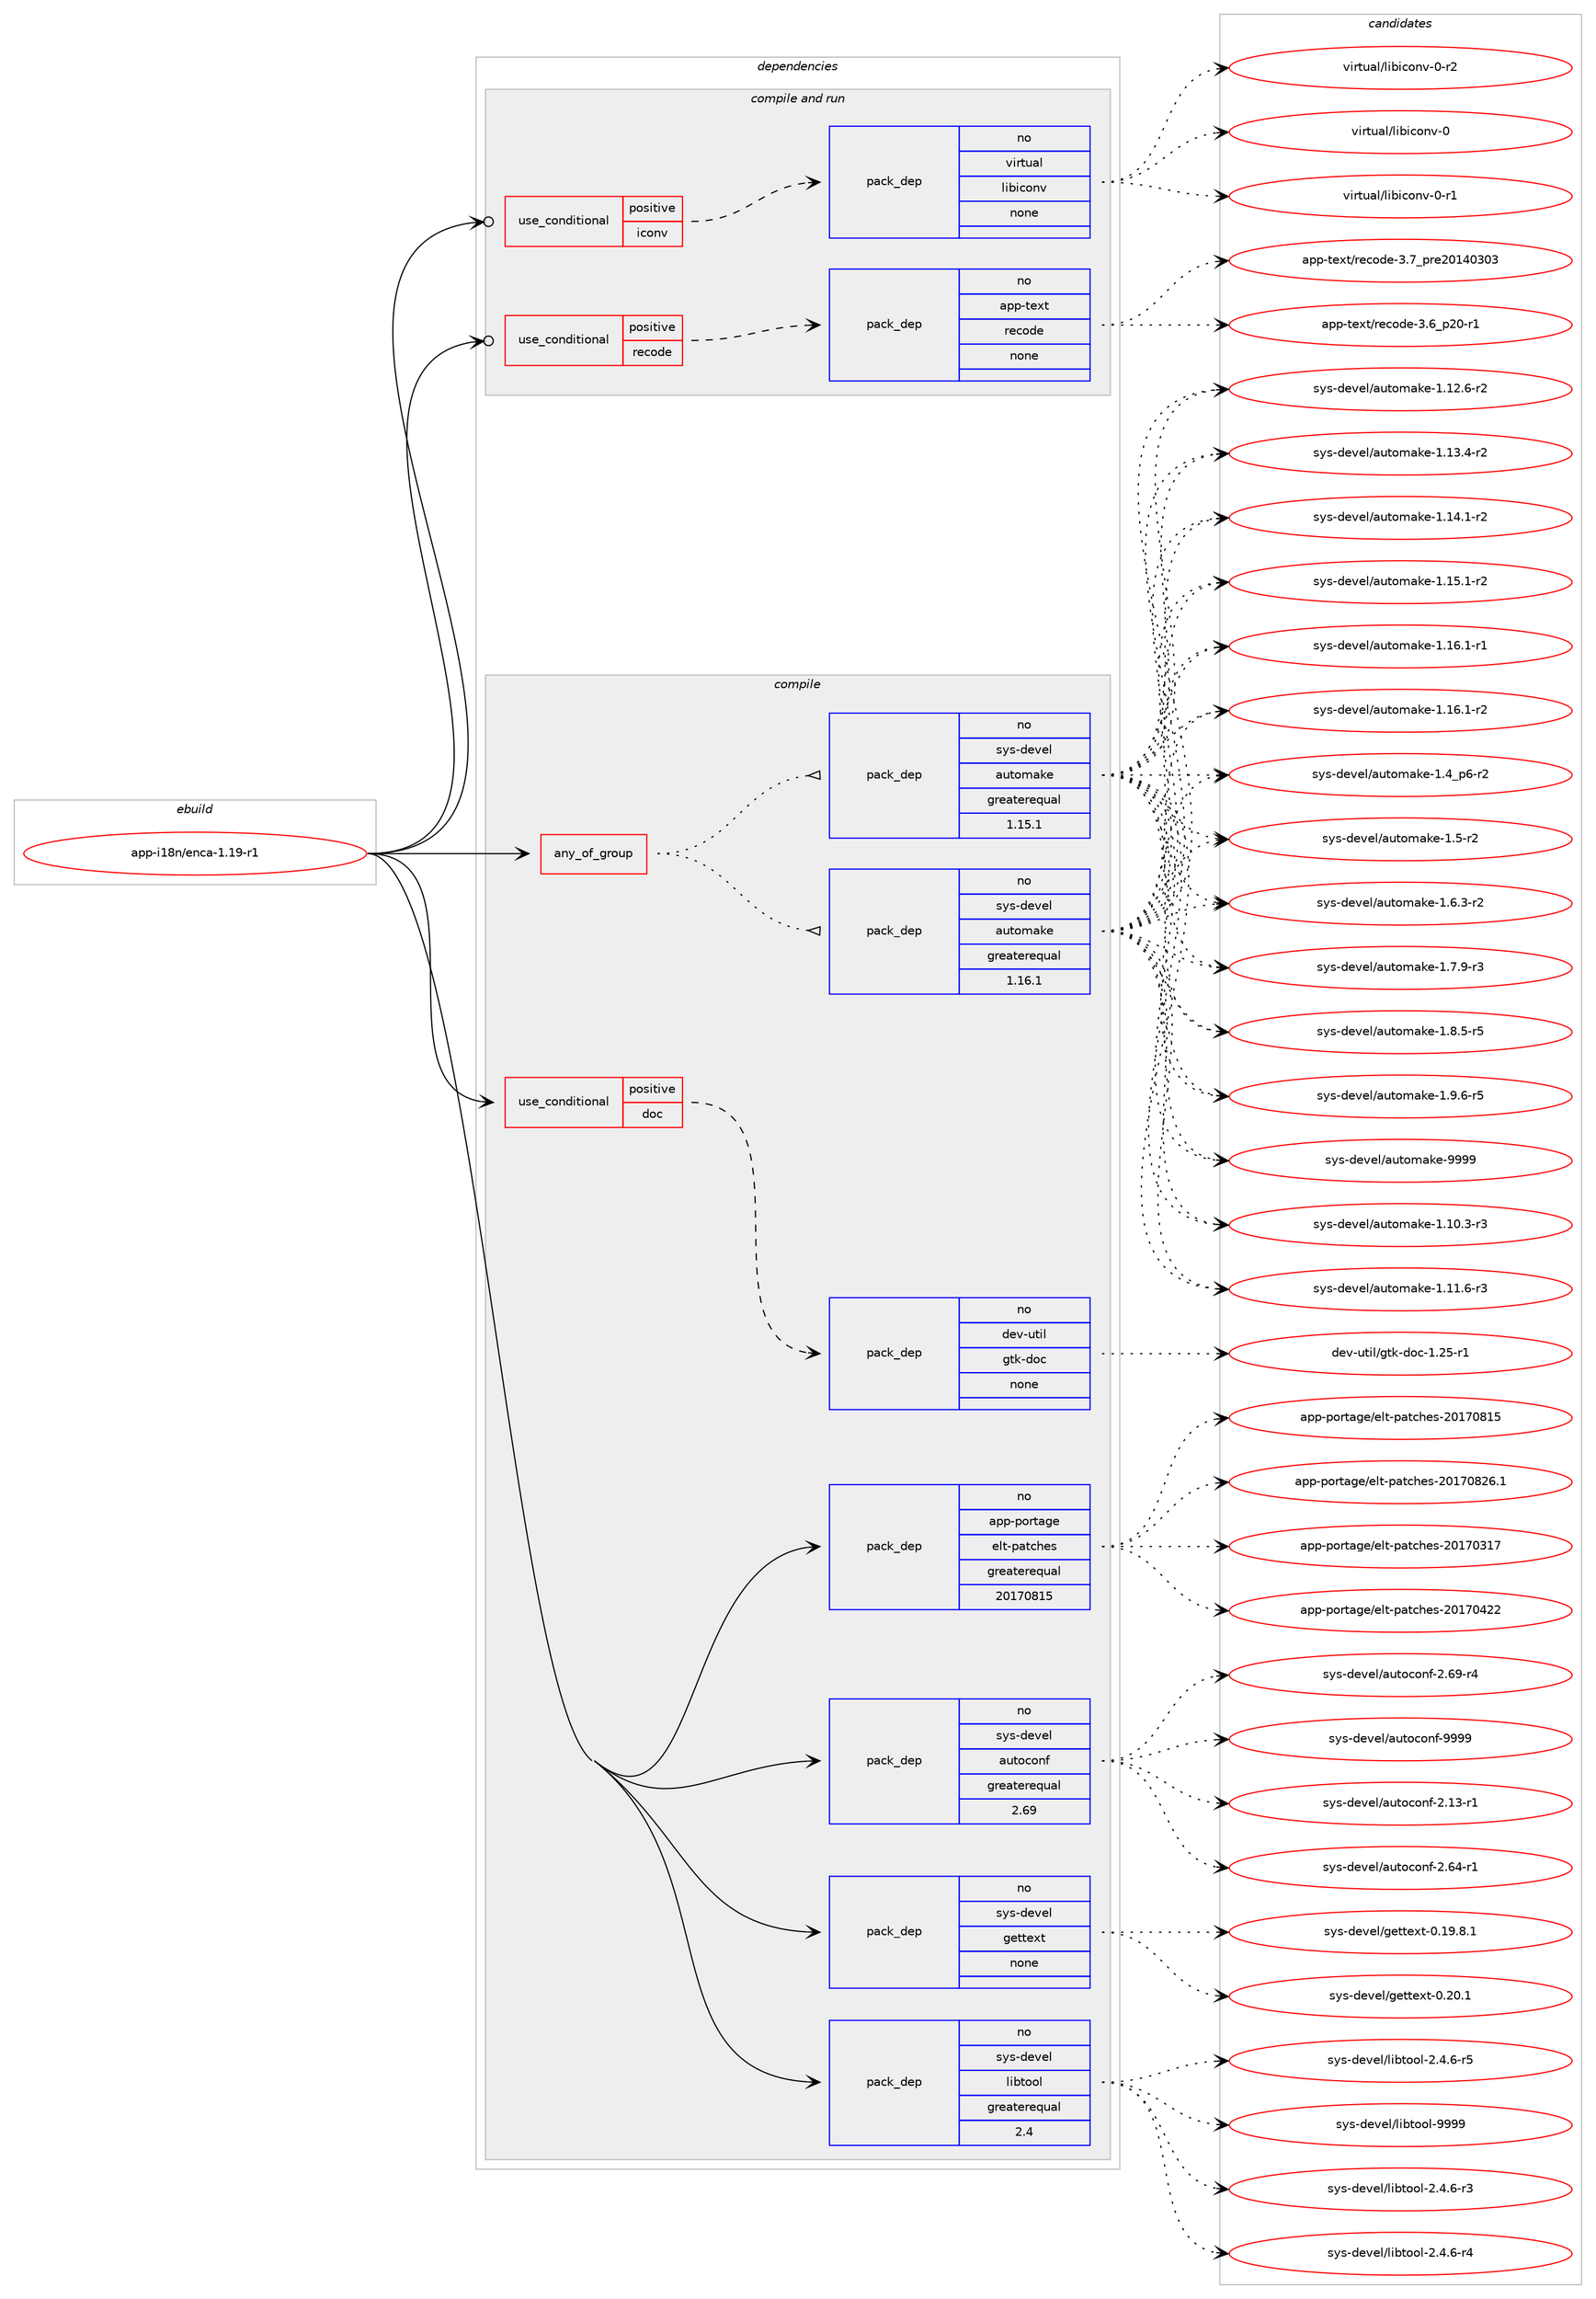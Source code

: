 digraph prolog {

# *************
# Graph options
# *************

newrank=true;
concentrate=true;
compound=true;
graph [rankdir=LR,fontname=Helvetica,fontsize=10,ranksep=1.5];#, ranksep=2.5, nodesep=0.2];
edge  [arrowhead=vee];
node  [fontname=Helvetica,fontsize=10];

# **********
# The ebuild
# **********

subgraph cluster_leftcol {
color=gray;
rank=same;
label=<<i>ebuild</i>>;
id [label="app-i18n/enca-1.19-r1", color=red, width=4, href="../app-i18n/enca-1.19-r1.svg"];
}

# ****************
# The dependencies
# ****************

subgraph cluster_midcol {
color=gray;
label=<<i>dependencies</i>>;
subgraph cluster_compile {
fillcolor="#eeeeee";
style=filled;
label=<<i>compile</i>>;
subgraph any8586 {
dependency494150 [label=<<TABLE BORDER="0" CELLBORDER="1" CELLSPACING="0" CELLPADDING="4"><TR><TD CELLPADDING="10">any_of_group</TD></TR></TABLE>>, shape=none, color=red];subgraph pack367087 {
dependency494151 [label=<<TABLE BORDER="0" CELLBORDER="1" CELLSPACING="0" CELLPADDING="4" WIDTH="220"><TR><TD ROWSPAN="6" CELLPADDING="30">pack_dep</TD></TR><TR><TD WIDTH="110">no</TD></TR><TR><TD>sys-devel</TD></TR><TR><TD>automake</TD></TR><TR><TD>greaterequal</TD></TR><TR><TD>1.16.1</TD></TR></TABLE>>, shape=none, color=blue];
}
dependency494150:e -> dependency494151:w [weight=20,style="dotted",arrowhead="oinv"];
subgraph pack367088 {
dependency494152 [label=<<TABLE BORDER="0" CELLBORDER="1" CELLSPACING="0" CELLPADDING="4" WIDTH="220"><TR><TD ROWSPAN="6" CELLPADDING="30">pack_dep</TD></TR><TR><TD WIDTH="110">no</TD></TR><TR><TD>sys-devel</TD></TR><TR><TD>automake</TD></TR><TR><TD>greaterequal</TD></TR><TR><TD>1.15.1</TD></TR></TABLE>>, shape=none, color=blue];
}
dependency494150:e -> dependency494152:w [weight=20,style="dotted",arrowhead="oinv"];
}
id:e -> dependency494150:w [weight=20,style="solid",arrowhead="vee"];
subgraph cond118165 {
dependency494153 [label=<<TABLE BORDER="0" CELLBORDER="1" CELLSPACING="0" CELLPADDING="4"><TR><TD ROWSPAN="3" CELLPADDING="10">use_conditional</TD></TR><TR><TD>positive</TD></TR><TR><TD>doc</TD></TR></TABLE>>, shape=none, color=red];
subgraph pack367089 {
dependency494154 [label=<<TABLE BORDER="0" CELLBORDER="1" CELLSPACING="0" CELLPADDING="4" WIDTH="220"><TR><TD ROWSPAN="6" CELLPADDING="30">pack_dep</TD></TR><TR><TD WIDTH="110">no</TD></TR><TR><TD>dev-util</TD></TR><TR><TD>gtk-doc</TD></TR><TR><TD>none</TD></TR><TR><TD></TD></TR></TABLE>>, shape=none, color=blue];
}
dependency494153:e -> dependency494154:w [weight=20,style="dashed",arrowhead="vee"];
}
id:e -> dependency494153:w [weight=20,style="solid",arrowhead="vee"];
subgraph pack367090 {
dependency494155 [label=<<TABLE BORDER="0" CELLBORDER="1" CELLSPACING="0" CELLPADDING="4" WIDTH="220"><TR><TD ROWSPAN="6" CELLPADDING="30">pack_dep</TD></TR><TR><TD WIDTH="110">no</TD></TR><TR><TD>app-portage</TD></TR><TR><TD>elt-patches</TD></TR><TR><TD>greaterequal</TD></TR><TR><TD>20170815</TD></TR></TABLE>>, shape=none, color=blue];
}
id:e -> dependency494155:w [weight=20,style="solid",arrowhead="vee"];
subgraph pack367091 {
dependency494156 [label=<<TABLE BORDER="0" CELLBORDER="1" CELLSPACING="0" CELLPADDING="4" WIDTH="220"><TR><TD ROWSPAN="6" CELLPADDING="30">pack_dep</TD></TR><TR><TD WIDTH="110">no</TD></TR><TR><TD>sys-devel</TD></TR><TR><TD>autoconf</TD></TR><TR><TD>greaterequal</TD></TR><TR><TD>2.69</TD></TR></TABLE>>, shape=none, color=blue];
}
id:e -> dependency494156:w [weight=20,style="solid",arrowhead="vee"];
subgraph pack367092 {
dependency494157 [label=<<TABLE BORDER="0" CELLBORDER="1" CELLSPACING="0" CELLPADDING="4" WIDTH="220"><TR><TD ROWSPAN="6" CELLPADDING="30">pack_dep</TD></TR><TR><TD WIDTH="110">no</TD></TR><TR><TD>sys-devel</TD></TR><TR><TD>gettext</TD></TR><TR><TD>none</TD></TR><TR><TD></TD></TR></TABLE>>, shape=none, color=blue];
}
id:e -> dependency494157:w [weight=20,style="solid",arrowhead="vee"];
subgraph pack367093 {
dependency494158 [label=<<TABLE BORDER="0" CELLBORDER="1" CELLSPACING="0" CELLPADDING="4" WIDTH="220"><TR><TD ROWSPAN="6" CELLPADDING="30">pack_dep</TD></TR><TR><TD WIDTH="110">no</TD></TR><TR><TD>sys-devel</TD></TR><TR><TD>libtool</TD></TR><TR><TD>greaterequal</TD></TR><TR><TD>2.4</TD></TR></TABLE>>, shape=none, color=blue];
}
id:e -> dependency494158:w [weight=20,style="solid",arrowhead="vee"];
}
subgraph cluster_compileandrun {
fillcolor="#eeeeee";
style=filled;
label=<<i>compile and run</i>>;
subgraph cond118166 {
dependency494159 [label=<<TABLE BORDER="0" CELLBORDER="1" CELLSPACING="0" CELLPADDING="4"><TR><TD ROWSPAN="3" CELLPADDING="10">use_conditional</TD></TR><TR><TD>positive</TD></TR><TR><TD>iconv</TD></TR></TABLE>>, shape=none, color=red];
subgraph pack367094 {
dependency494160 [label=<<TABLE BORDER="0" CELLBORDER="1" CELLSPACING="0" CELLPADDING="4" WIDTH="220"><TR><TD ROWSPAN="6" CELLPADDING="30">pack_dep</TD></TR><TR><TD WIDTH="110">no</TD></TR><TR><TD>virtual</TD></TR><TR><TD>libiconv</TD></TR><TR><TD>none</TD></TR><TR><TD></TD></TR></TABLE>>, shape=none, color=blue];
}
dependency494159:e -> dependency494160:w [weight=20,style="dashed",arrowhead="vee"];
}
id:e -> dependency494159:w [weight=20,style="solid",arrowhead="odotvee"];
subgraph cond118167 {
dependency494161 [label=<<TABLE BORDER="0" CELLBORDER="1" CELLSPACING="0" CELLPADDING="4"><TR><TD ROWSPAN="3" CELLPADDING="10">use_conditional</TD></TR><TR><TD>positive</TD></TR><TR><TD>recode</TD></TR></TABLE>>, shape=none, color=red];
subgraph pack367095 {
dependency494162 [label=<<TABLE BORDER="0" CELLBORDER="1" CELLSPACING="0" CELLPADDING="4" WIDTH="220"><TR><TD ROWSPAN="6" CELLPADDING="30">pack_dep</TD></TR><TR><TD WIDTH="110">no</TD></TR><TR><TD>app-text</TD></TR><TR><TD>recode</TD></TR><TR><TD>none</TD></TR><TR><TD></TD></TR></TABLE>>, shape=none, color=blue];
}
dependency494161:e -> dependency494162:w [weight=20,style="dashed",arrowhead="vee"];
}
id:e -> dependency494161:w [weight=20,style="solid",arrowhead="odotvee"];
}
subgraph cluster_run {
fillcolor="#eeeeee";
style=filled;
label=<<i>run</i>>;
}
}

# **************
# The candidates
# **************

subgraph cluster_choices {
rank=same;
color=gray;
label=<<i>candidates</i>>;

subgraph choice367087 {
color=black;
nodesep=1;
choice11512111545100101118101108479711711611110997107101454946494846514511451 [label="sys-devel/automake-1.10.3-r3", color=red, width=4,href="../sys-devel/automake-1.10.3-r3.svg"];
choice11512111545100101118101108479711711611110997107101454946494946544511451 [label="sys-devel/automake-1.11.6-r3", color=red, width=4,href="../sys-devel/automake-1.11.6-r3.svg"];
choice11512111545100101118101108479711711611110997107101454946495046544511450 [label="sys-devel/automake-1.12.6-r2", color=red, width=4,href="../sys-devel/automake-1.12.6-r2.svg"];
choice11512111545100101118101108479711711611110997107101454946495146524511450 [label="sys-devel/automake-1.13.4-r2", color=red, width=4,href="../sys-devel/automake-1.13.4-r2.svg"];
choice11512111545100101118101108479711711611110997107101454946495246494511450 [label="sys-devel/automake-1.14.1-r2", color=red, width=4,href="../sys-devel/automake-1.14.1-r2.svg"];
choice11512111545100101118101108479711711611110997107101454946495346494511450 [label="sys-devel/automake-1.15.1-r2", color=red, width=4,href="../sys-devel/automake-1.15.1-r2.svg"];
choice11512111545100101118101108479711711611110997107101454946495446494511449 [label="sys-devel/automake-1.16.1-r1", color=red, width=4,href="../sys-devel/automake-1.16.1-r1.svg"];
choice11512111545100101118101108479711711611110997107101454946495446494511450 [label="sys-devel/automake-1.16.1-r2", color=red, width=4,href="../sys-devel/automake-1.16.1-r2.svg"];
choice115121115451001011181011084797117116111109971071014549465295112544511450 [label="sys-devel/automake-1.4_p6-r2", color=red, width=4,href="../sys-devel/automake-1.4_p6-r2.svg"];
choice11512111545100101118101108479711711611110997107101454946534511450 [label="sys-devel/automake-1.5-r2", color=red, width=4,href="../sys-devel/automake-1.5-r2.svg"];
choice115121115451001011181011084797117116111109971071014549465446514511450 [label="sys-devel/automake-1.6.3-r2", color=red, width=4,href="../sys-devel/automake-1.6.3-r2.svg"];
choice115121115451001011181011084797117116111109971071014549465546574511451 [label="sys-devel/automake-1.7.9-r3", color=red, width=4,href="../sys-devel/automake-1.7.9-r3.svg"];
choice115121115451001011181011084797117116111109971071014549465646534511453 [label="sys-devel/automake-1.8.5-r5", color=red, width=4,href="../sys-devel/automake-1.8.5-r5.svg"];
choice115121115451001011181011084797117116111109971071014549465746544511453 [label="sys-devel/automake-1.9.6-r5", color=red, width=4,href="../sys-devel/automake-1.9.6-r5.svg"];
choice115121115451001011181011084797117116111109971071014557575757 [label="sys-devel/automake-9999", color=red, width=4,href="../sys-devel/automake-9999.svg"];
dependency494151:e -> choice11512111545100101118101108479711711611110997107101454946494846514511451:w [style=dotted,weight="100"];
dependency494151:e -> choice11512111545100101118101108479711711611110997107101454946494946544511451:w [style=dotted,weight="100"];
dependency494151:e -> choice11512111545100101118101108479711711611110997107101454946495046544511450:w [style=dotted,weight="100"];
dependency494151:e -> choice11512111545100101118101108479711711611110997107101454946495146524511450:w [style=dotted,weight="100"];
dependency494151:e -> choice11512111545100101118101108479711711611110997107101454946495246494511450:w [style=dotted,weight="100"];
dependency494151:e -> choice11512111545100101118101108479711711611110997107101454946495346494511450:w [style=dotted,weight="100"];
dependency494151:e -> choice11512111545100101118101108479711711611110997107101454946495446494511449:w [style=dotted,weight="100"];
dependency494151:e -> choice11512111545100101118101108479711711611110997107101454946495446494511450:w [style=dotted,weight="100"];
dependency494151:e -> choice115121115451001011181011084797117116111109971071014549465295112544511450:w [style=dotted,weight="100"];
dependency494151:e -> choice11512111545100101118101108479711711611110997107101454946534511450:w [style=dotted,weight="100"];
dependency494151:e -> choice115121115451001011181011084797117116111109971071014549465446514511450:w [style=dotted,weight="100"];
dependency494151:e -> choice115121115451001011181011084797117116111109971071014549465546574511451:w [style=dotted,weight="100"];
dependency494151:e -> choice115121115451001011181011084797117116111109971071014549465646534511453:w [style=dotted,weight="100"];
dependency494151:e -> choice115121115451001011181011084797117116111109971071014549465746544511453:w [style=dotted,weight="100"];
dependency494151:e -> choice115121115451001011181011084797117116111109971071014557575757:w [style=dotted,weight="100"];
}
subgraph choice367088 {
color=black;
nodesep=1;
choice11512111545100101118101108479711711611110997107101454946494846514511451 [label="sys-devel/automake-1.10.3-r3", color=red, width=4,href="../sys-devel/automake-1.10.3-r3.svg"];
choice11512111545100101118101108479711711611110997107101454946494946544511451 [label="sys-devel/automake-1.11.6-r3", color=red, width=4,href="../sys-devel/automake-1.11.6-r3.svg"];
choice11512111545100101118101108479711711611110997107101454946495046544511450 [label="sys-devel/automake-1.12.6-r2", color=red, width=4,href="../sys-devel/automake-1.12.6-r2.svg"];
choice11512111545100101118101108479711711611110997107101454946495146524511450 [label="sys-devel/automake-1.13.4-r2", color=red, width=4,href="../sys-devel/automake-1.13.4-r2.svg"];
choice11512111545100101118101108479711711611110997107101454946495246494511450 [label="sys-devel/automake-1.14.1-r2", color=red, width=4,href="../sys-devel/automake-1.14.1-r2.svg"];
choice11512111545100101118101108479711711611110997107101454946495346494511450 [label="sys-devel/automake-1.15.1-r2", color=red, width=4,href="../sys-devel/automake-1.15.1-r2.svg"];
choice11512111545100101118101108479711711611110997107101454946495446494511449 [label="sys-devel/automake-1.16.1-r1", color=red, width=4,href="../sys-devel/automake-1.16.1-r1.svg"];
choice11512111545100101118101108479711711611110997107101454946495446494511450 [label="sys-devel/automake-1.16.1-r2", color=red, width=4,href="../sys-devel/automake-1.16.1-r2.svg"];
choice115121115451001011181011084797117116111109971071014549465295112544511450 [label="sys-devel/automake-1.4_p6-r2", color=red, width=4,href="../sys-devel/automake-1.4_p6-r2.svg"];
choice11512111545100101118101108479711711611110997107101454946534511450 [label="sys-devel/automake-1.5-r2", color=red, width=4,href="../sys-devel/automake-1.5-r2.svg"];
choice115121115451001011181011084797117116111109971071014549465446514511450 [label="sys-devel/automake-1.6.3-r2", color=red, width=4,href="../sys-devel/automake-1.6.3-r2.svg"];
choice115121115451001011181011084797117116111109971071014549465546574511451 [label="sys-devel/automake-1.7.9-r3", color=red, width=4,href="../sys-devel/automake-1.7.9-r3.svg"];
choice115121115451001011181011084797117116111109971071014549465646534511453 [label="sys-devel/automake-1.8.5-r5", color=red, width=4,href="../sys-devel/automake-1.8.5-r5.svg"];
choice115121115451001011181011084797117116111109971071014549465746544511453 [label="sys-devel/automake-1.9.6-r5", color=red, width=4,href="../sys-devel/automake-1.9.6-r5.svg"];
choice115121115451001011181011084797117116111109971071014557575757 [label="sys-devel/automake-9999", color=red, width=4,href="../sys-devel/automake-9999.svg"];
dependency494152:e -> choice11512111545100101118101108479711711611110997107101454946494846514511451:w [style=dotted,weight="100"];
dependency494152:e -> choice11512111545100101118101108479711711611110997107101454946494946544511451:w [style=dotted,weight="100"];
dependency494152:e -> choice11512111545100101118101108479711711611110997107101454946495046544511450:w [style=dotted,weight="100"];
dependency494152:e -> choice11512111545100101118101108479711711611110997107101454946495146524511450:w [style=dotted,weight="100"];
dependency494152:e -> choice11512111545100101118101108479711711611110997107101454946495246494511450:w [style=dotted,weight="100"];
dependency494152:e -> choice11512111545100101118101108479711711611110997107101454946495346494511450:w [style=dotted,weight="100"];
dependency494152:e -> choice11512111545100101118101108479711711611110997107101454946495446494511449:w [style=dotted,weight="100"];
dependency494152:e -> choice11512111545100101118101108479711711611110997107101454946495446494511450:w [style=dotted,weight="100"];
dependency494152:e -> choice115121115451001011181011084797117116111109971071014549465295112544511450:w [style=dotted,weight="100"];
dependency494152:e -> choice11512111545100101118101108479711711611110997107101454946534511450:w [style=dotted,weight="100"];
dependency494152:e -> choice115121115451001011181011084797117116111109971071014549465446514511450:w [style=dotted,weight="100"];
dependency494152:e -> choice115121115451001011181011084797117116111109971071014549465546574511451:w [style=dotted,weight="100"];
dependency494152:e -> choice115121115451001011181011084797117116111109971071014549465646534511453:w [style=dotted,weight="100"];
dependency494152:e -> choice115121115451001011181011084797117116111109971071014549465746544511453:w [style=dotted,weight="100"];
dependency494152:e -> choice115121115451001011181011084797117116111109971071014557575757:w [style=dotted,weight="100"];
}
subgraph choice367089 {
color=black;
nodesep=1;
choice1001011184511711610510847103116107451001119945494650534511449 [label="dev-util/gtk-doc-1.25-r1", color=red, width=4,href="../dev-util/gtk-doc-1.25-r1.svg"];
dependency494154:e -> choice1001011184511711610510847103116107451001119945494650534511449:w [style=dotted,weight="100"];
}
subgraph choice367090 {
color=black;
nodesep=1;
choice97112112451121111141169710310147101108116451129711699104101115455048495548514955 [label="app-portage/elt-patches-20170317", color=red, width=4,href="../app-portage/elt-patches-20170317.svg"];
choice97112112451121111141169710310147101108116451129711699104101115455048495548525050 [label="app-portage/elt-patches-20170422", color=red, width=4,href="../app-portage/elt-patches-20170422.svg"];
choice97112112451121111141169710310147101108116451129711699104101115455048495548564953 [label="app-portage/elt-patches-20170815", color=red, width=4,href="../app-portage/elt-patches-20170815.svg"];
choice971121124511211111411697103101471011081164511297116991041011154550484955485650544649 [label="app-portage/elt-patches-20170826.1", color=red, width=4,href="../app-portage/elt-patches-20170826.1.svg"];
dependency494155:e -> choice97112112451121111141169710310147101108116451129711699104101115455048495548514955:w [style=dotted,weight="100"];
dependency494155:e -> choice97112112451121111141169710310147101108116451129711699104101115455048495548525050:w [style=dotted,weight="100"];
dependency494155:e -> choice97112112451121111141169710310147101108116451129711699104101115455048495548564953:w [style=dotted,weight="100"];
dependency494155:e -> choice971121124511211111411697103101471011081164511297116991041011154550484955485650544649:w [style=dotted,weight="100"];
}
subgraph choice367091 {
color=black;
nodesep=1;
choice1151211154510010111810110847971171161119911111010245504649514511449 [label="sys-devel/autoconf-2.13-r1", color=red, width=4,href="../sys-devel/autoconf-2.13-r1.svg"];
choice1151211154510010111810110847971171161119911111010245504654524511449 [label="sys-devel/autoconf-2.64-r1", color=red, width=4,href="../sys-devel/autoconf-2.64-r1.svg"];
choice1151211154510010111810110847971171161119911111010245504654574511452 [label="sys-devel/autoconf-2.69-r4", color=red, width=4,href="../sys-devel/autoconf-2.69-r4.svg"];
choice115121115451001011181011084797117116111991111101024557575757 [label="sys-devel/autoconf-9999", color=red, width=4,href="../sys-devel/autoconf-9999.svg"];
dependency494156:e -> choice1151211154510010111810110847971171161119911111010245504649514511449:w [style=dotted,weight="100"];
dependency494156:e -> choice1151211154510010111810110847971171161119911111010245504654524511449:w [style=dotted,weight="100"];
dependency494156:e -> choice1151211154510010111810110847971171161119911111010245504654574511452:w [style=dotted,weight="100"];
dependency494156:e -> choice115121115451001011181011084797117116111991111101024557575757:w [style=dotted,weight="100"];
}
subgraph choice367092 {
color=black;
nodesep=1;
choice1151211154510010111810110847103101116116101120116454846495746564649 [label="sys-devel/gettext-0.19.8.1", color=red, width=4,href="../sys-devel/gettext-0.19.8.1.svg"];
choice115121115451001011181011084710310111611610112011645484650484649 [label="sys-devel/gettext-0.20.1", color=red, width=4,href="../sys-devel/gettext-0.20.1.svg"];
dependency494157:e -> choice1151211154510010111810110847103101116116101120116454846495746564649:w [style=dotted,weight="100"];
dependency494157:e -> choice115121115451001011181011084710310111611610112011645484650484649:w [style=dotted,weight="100"];
}
subgraph choice367093 {
color=black;
nodesep=1;
choice1151211154510010111810110847108105981161111111084550465246544511451 [label="sys-devel/libtool-2.4.6-r3", color=red, width=4,href="../sys-devel/libtool-2.4.6-r3.svg"];
choice1151211154510010111810110847108105981161111111084550465246544511452 [label="sys-devel/libtool-2.4.6-r4", color=red, width=4,href="../sys-devel/libtool-2.4.6-r4.svg"];
choice1151211154510010111810110847108105981161111111084550465246544511453 [label="sys-devel/libtool-2.4.6-r5", color=red, width=4,href="../sys-devel/libtool-2.4.6-r5.svg"];
choice1151211154510010111810110847108105981161111111084557575757 [label="sys-devel/libtool-9999", color=red, width=4,href="../sys-devel/libtool-9999.svg"];
dependency494158:e -> choice1151211154510010111810110847108105981161111111084550465246544511451:w [style=dotted,weight="100"];
dependency494158:e -> choice1151211154510010111810110847108105981161111111084550465246544511452:w [style=dotted,weight="100"];
dependency494158:e -> choice1151211154510010111810110847108105981161111111084550465246544511453:w [style=dotted,weight="100"];
dependency494158:e -> choice1151211154510010111810110847108105981161111111084557575757:w [style=dotted,weight="100"];
}
subgraph choice367094 {
color=black;
nodesep=1;
choice118105114116117971084710810598105991111101184548 [label="virtual/libiconv-0", color=red, width=4,href="../virtual/libiconv-0.svg"];
choice1181051141161179710847108105981059911111011845484511449 [label="virtual/libiconv-0-r1", color=red, width=4,href="../virtual/libiconv-0-r1.svg"];
choice1181051141161179710847108105981059911111011845484511450 [label="virtual/libiconv-0-r2", color=red, width=4,href="../virtual/libiconv-0-r2.svg"];
dependency494160:e -> choice118105114116117971084710810598105991111101184548:w [style=dotted,weight="100"];
dependency494160:e -> choice1181051141161179710847108105981059911111011845484511449:w [style=dotted,weight="100"];
dependency494160:e -> choice1181051141161179710847108105981059911111011845484511450:w [style=dotted,weight="100"];
}
subgraph choice367095 {
color=black;
nodesep=1;
choice97112112451161011201164711410199111100101455146549511250484511449 [label="app-text/recode-3.6_p20-r1", color=red, width=4,href="../app-text/recode-3.6_p20-r1.svg"];
choice9711211245116101120116471141019911110010145514655951121141015048495248514851 [label="app-text/recode-3.7_pre20140303", color=red, width=4,href="../app-text/recode-3.7_pre20140303.svg"];
dependency494162:e -> choice97112112451161011201164711410199111100101455146549511250484511449:w [style=dotted,weight="100"];
dependency494162:e -> choice9711211245116101120116471141019911110010145514655951121141015048495248514851:w [style=dotted,weight="100"];
}
}

}

